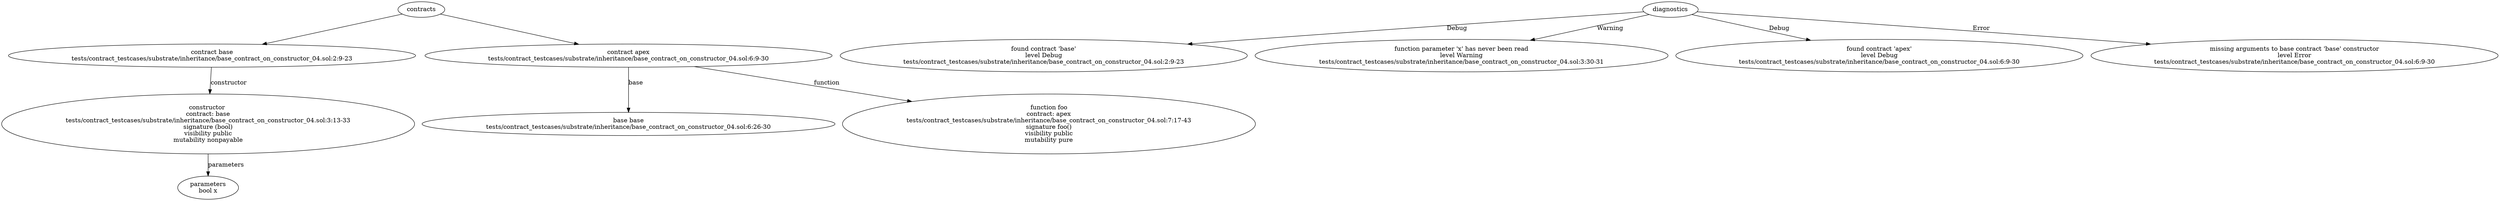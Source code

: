 strict digraph "tests/contract_testcases/substrate/inheritance/base_contract_on_constructor_04.sol" {
	contract [label="contract base\ntests/contract_testcases/substrate/inheritance/base_contract_on_constructor_04.sol:2:9-23"]
	node_2 [label="constructor \ncontract: base\ntests/contract_testcases/substrate/inheritance/base_contract_on_constructor_04.sol:3:13-33\nsignature (bool)\nvisibility public\nmutability nonpayable"]
	parameters [label="parameters\nbool x"]
	contract_4 [label="contract apex\ntests/contract_testcases/substrate/inheritance/base_contract_on_constructor_04.sol:6:9-30"]
	base [label="base base\ntests/contract_testcases/substrate/inheritance/base_contract_on_constructor_04.sol:6:26-30"]
	foo [label="function foo\ncontract: apex\ntests/contract_testcases/substrate/inheritance/base_contract_on_constructor_04.sol:7:17-43\nsignature foo()\nvisibility public\nmutability pure"]
	diagnostic [label="found contract 'base'\nlevel Debug\ntests/contract_testcases/substrate/inheritance/base_contract_on_constructor_04.sol:2:9-23"]
	diagnostic_9 [label="function parameter 'x' has never been read\nlevel Warning\ntests/contract_testcases/substrate/inheritance/base_contract_on_constructor_04.sol:3:30-31"]
	diagnostic_10 [label="found contract 'apex'\nlevel Debug\ntests/contract_testcases/substrate/inheritance/base_contract_on_constructor_04.sol:6:9-30"]
	diagnostic_11 [label="missing arguments to base contract 'base' constructor\nlevel Error\ntests/contract_testcases/substrate/inheritance/base_contract_on_constructor_04.sol:6:9-30"]
	contracts -> contract
	contract -> node_2 [label="constructor"]
	node_2 -> parameters [label="parameters"]
	contracts -> contract_4
	contract_4 -> base [label="base"]
	contract_4 -> foo [label="function"]
	diagnostics -> diagnostic [label="Debug"]
	diagnostics -> diagnostic_9 [label="Warning"]
	diagnostics -> diagnostic_10 [label="Debug"]
	diagnostics -> diagnostic_11 [label="Error"]
}
